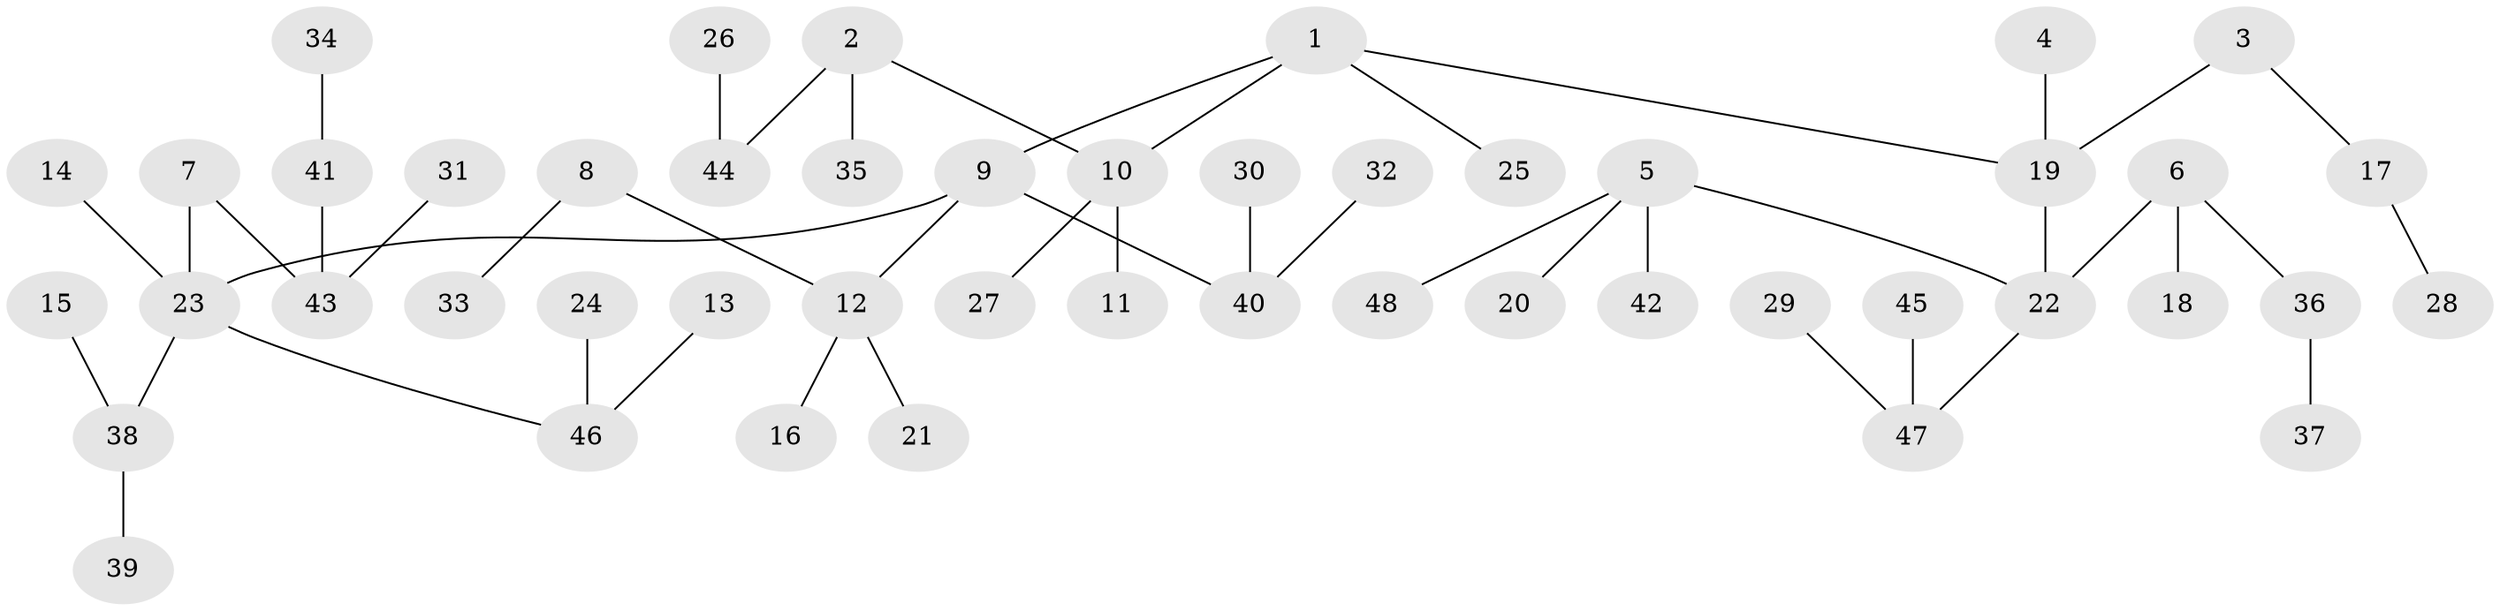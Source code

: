 // original degree distribution, {2: 0.23157894736842105, 5: 0.07368421052631578, 4: 0.06315789473684211, 3: 0.07368421052631578, 7: 0.010526315789473684, 6: 0.010526315789473684, 1: 0.5368421052631579}
// Generated by graph-tools (version 1.1) at 2025/02/03/09/25 03:02:28]
// undirected, 48 vertices, 47 edges
graph export_dot {
graph [start="1"]
  node [color=gray90,style=filled];
  1;
  2;
  3;
  4;
  5;
  6;
  7;
  8;
  9;
  10;
  11;
  12;
  13;
  14;
  15;
  16;
  17;
  18;
  19;
  20;
  21;
  22;
  23;
  24;
  25;
  26;
  27;
  28;
  29;
  30;
  31;
  32;
  33;
  34;
  35;
  36;
  37;
  38;
  39;
  40;
  41;
  42;
  43;
  44;
  45;
  46;
  47;
  48;
  1 -- 9 [weight=1.0];
  1 -- 10 [weight=1.0];
  1 -- 19 [weight=1.0];
  1 -- 25 [weight=1.0];
  2 -- 10 [weight=1.0];
  2 -- 35 [weight=1.0];
  2 -- 44 [weight=1.0];
  3 -- 17 [weight=1.0];
  3 -- 19 [weight=1.0];
  4 -- 19 [weight=1.0];
  5 -- 20 [weight=1.0];
  5 -- 22 [weight=1.0];
  5 -- 42 [weight=1.0];
  5 -- 48 [weight=1.0];
  6 -- 18 [weight=1.0];
  6 -- 22 [weight=1.0];
  6 -- 36 [weight=1.0];
  7 -- 23 [weight=1.0];
  7 -- 43 [weight=1.0];
  8 -- 12 [weight=1.0];
  8 -- 33 [weight=1.0];
  9 -- 12 [weight=1.0];
  9 -- 23 [weight=1.0];
  9 -- 40 [weight=1.0];
  10 -- 11 [weight=1.0];
  10 -- 27 [weight=1.0];
  12 -- 16 [weight=1.0];
  12 -- 21 [weight=1.0];
  13 -- 46 [weight=1.0];
  14 -- 23 [weight=1.0];
  15 -- 38 [weight=1.0];
  17 -- 28 [weight=1.0];
  19 -- 22 [weight=1.0];
  22 -- 47 [weight=1.0];
  23 -- 38 [weight=1.0];
  23 -- 46 [weight=1.0];
  24 -- 46 [weight=1.0];
  26 -- 44 [weight=1.0];
  29 -- 47 [weight=1.0];
  30 -- 40 [weight=1.0];
  31 -- 43 [weight=1.0];
  32 -- 40 [weight=1.0];
  34 -- 41 [weight=1.0];
  36 -- 37 [weight=1.0];
  38 -- 39 [weight=1.0];
  41 -- 43 [weight=1.0];
  45 -- 47 [weight=1.0];
}
